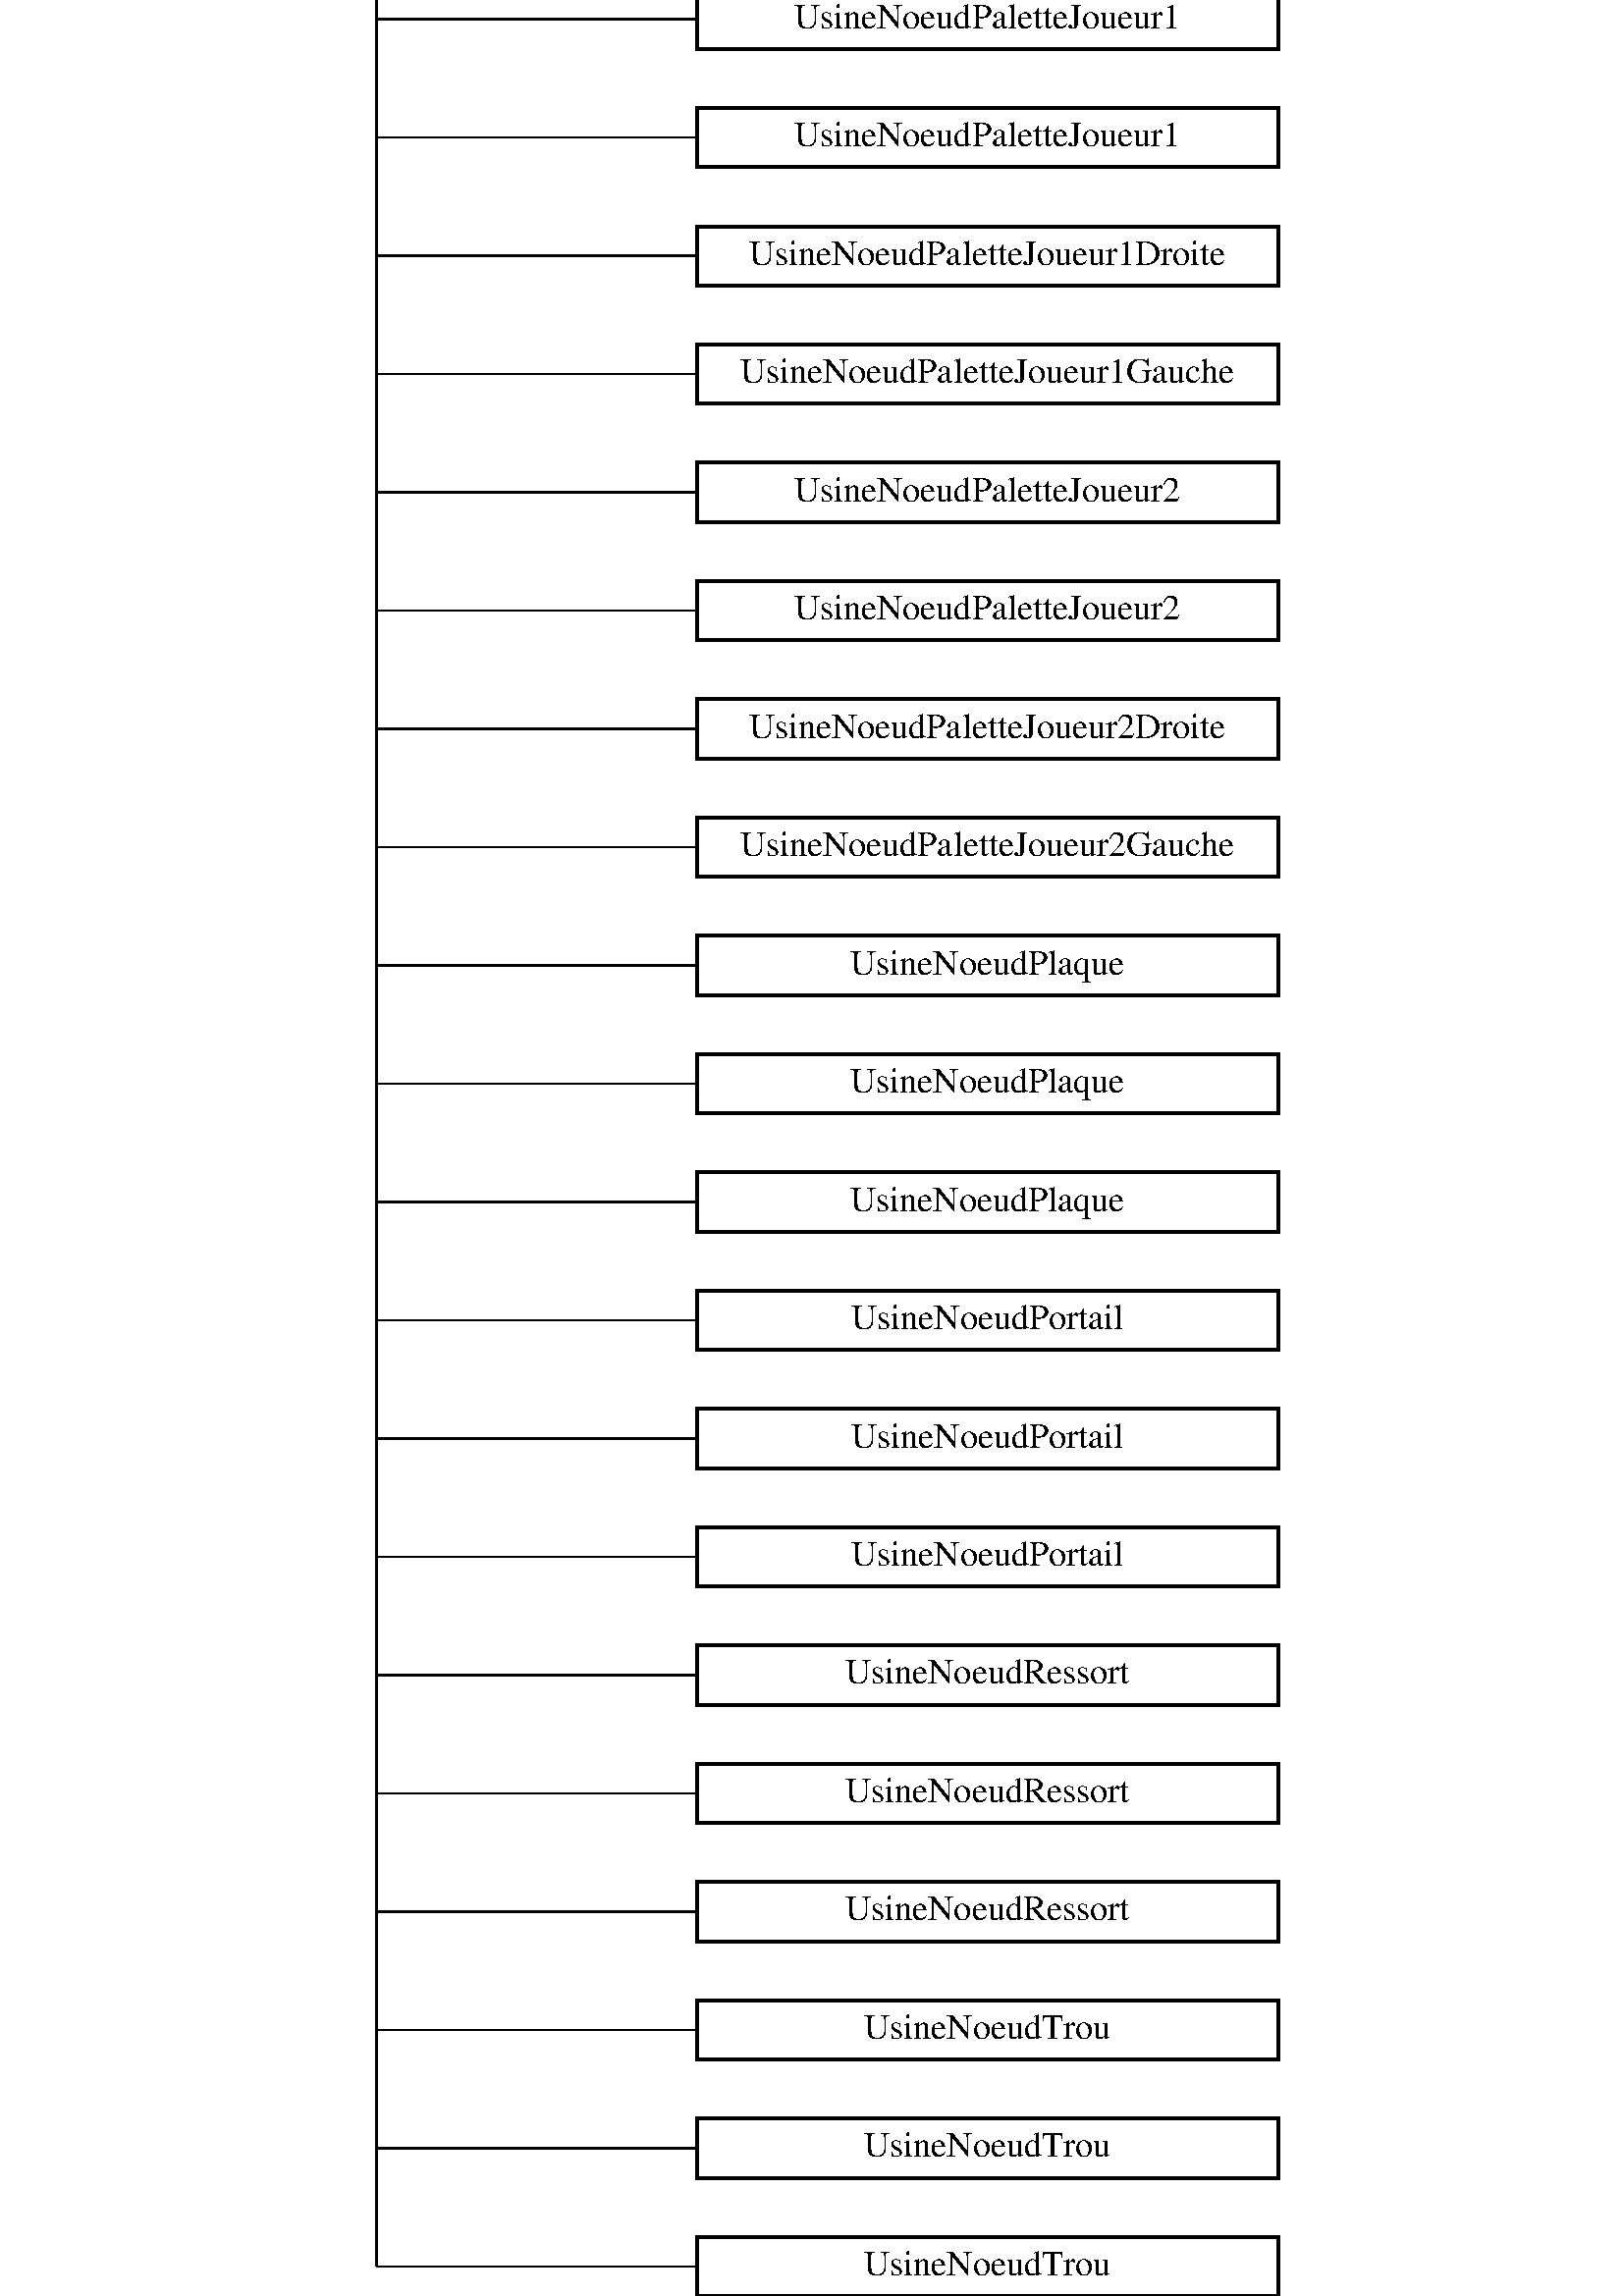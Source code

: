 %!PS-Adobe-2.0 EPSF-2.0
%Magnification: 1.00
%%Orientation: Portrait
%%BoundingBox: 0 0 500 1888.412
%%Pages: 0
%%BeginSetup
%%EndSetup
%%EndComments

% ----- variables -----

/boxwidth 0 def
/boxheight 40 def
/fontheight 24 def
/marginwidth 10 def
/distx 20 def
/disty 40 def
/boundaspect 0.265 def  % aspect ratio of the BoundingBox (width/height)
/boundx 500 def
/boundy boundx boundaspect div def
/xspacing 0 def
/yspacing 0 def
/rows 44 def
/cols 2 def
/scalefactor 0 def
/boxfont /Times-Roman findfont fontheight scalefont def

% ----- procedures -----

/dotted { [1 4] 0 setdash } def
/dashed { [5] 0 setdash } def
/solid  { [] 0 setdash } def

/max % result = MAX(arg1,arg2)
{
  /a exch def
  /b exch def
  a b gt {a} {b} ifelse
} def

/xoffset % result = MAX(0,(scalefactor-(boxwidth*cols+distx*(cols-1)))/2)
{
  0 scalefactor boxwidth cols mul distx cols 1 sub mul add sub 2 div max
} def

/cw % boxwidth = MAX(boxwidth, stringwidth(arg1))
{
  /str exch def
  /boxwidth boxwidth str stringwidth pop max def
} def

/box % draws a box with text `arg1' at grid pos (arg2,arg3)
{ gsave
  2 setlinewidth
  newpath
  exch xspacing mul xoffset add
  exch yspacing mul
  moveto
  boxwidth 0 rlineto 
  0 boxheight rlineto 
  boxwidth neg 0 rlineto 
  0 boxheight neg rlineto 
  closepath
  dup stringwidth pop neg boxwidth add 2 div
  boxheight fontheight 2 div sub 2 div
  rmoveto show stroke
  grestore
} def  

/mark
{ newpath
  exch xspacing mul xoffset add boxwidth add
  exch yspacing mul
  moveto
  0 boxheight 4 div rlineto
  boxheight neg 4 div boxheight neg 4 div rlineto
  closepath
  eofill
  stroke
} def

/arrow
{ newpath
  moveto
  3 -8 rlineto
  -6 0 rlineto
  3 8 rlineto
  closepath
  eofill
  stroke
} def

/out % draws an output connector for the block at (arg1,arg2)
{
  newpath
  exch xspacing mul xoffset add boxwidth 2 div add
  exch yspacing mul boxheight add
  /y exch def
  /x exch def
  x y moveto
  0 disty 2 div rlineto 
  stroke
  1 eq { x y disty 2 div add arrow } if
} def

/in % draws an input connector for the block at (arg1,arg2)
{
  newpath
  exch xspacing mul xoffset add boxwidth 2 div add
  exch yspacing mul disty 2 div sub
  /y exch def
  /x exch def
  x y moveto
  0 disty 2 div rlineto
  stroke
  1 eq { x y disty 2 div add arrow } if
} def

/hedge
{
  exch xspacing mul xoffset add boxwidth 2 div add
  exch yspacing mul boxheight 2 div sub
  /y exch def
  /x exch def
  newpath
  x y moveto
  boxwidth 2 div distx add 0 rlineto
  stroke
  1 eq
  { newpath x boxwidth 2 div distx add add y moveto
    -8 3 rlineto
    0 -6 rlineto
    8 3 rlineto
    closepath
    eofill
    stroke
  } if
} def

/vedge
{
  /ye exch def
  /ys exch def
  /xs exch def
  newpath
  xs xspacing mul xoffset add boxwidth 2 div add dup
  ys yspacing mul boxheight 2 div sub
  moveto
  ye yspacing mul boxheight 2 div sub
  lineto
  stroke
} def

/conn % connections the blocks from col `arg1' to `arg2' of row `arg3'
{
  /ys exch def
  /xe exch def
  /xs exch def
  newpath
  xs xspacing mul xoffset add boxwidth 2 div add
  ys yspacing mul disty 2 div sub
  moveto
  xspacing xe xs sub mul 0
  rlineto
  stroke
} def

% ----- main ------

boxfont setfont
1 boundaspect scale
(UsineNoeud) cw
(UsineNoeudAraignee) cw
(UsineNoeudAraignee) cw
(UsineNoeudAraignee) cw
(UsineNoeudBille) cw
(UsineNoeudButoirCirculaire) cw
(UsineNoeudButoirCirculaire) cw
(UsineNoeudButoirCirculaire) cw
(UsineNoeudButoirTriangulaire) cw
(UsineNoeudButoirTriangulaire) cw
(UsineNoeudButoirTriangulaireDroit) cw
(UsineNoeudButoirTriangulaireGauche) cw
(UsineNoeudCible) cw
(UsineNoeudCible) cw
(UsineNoeudCible) cw
(UsineNoeudConeCube) cw
(UsineNoeudConeCube) cw
(UsineNoeudConeCube) cw
(UsineNoeudGenerateurBille) cw
(UsineNoeudGenerateurBille) cw
(UsineNoeudGenerateurBille) cw
(UsineNoeudMur) cw
(UsineNoeudMur) cw
(UsineNoeudMur) cw
(UsineNoeudPaletteJoueur1) cw
(UsineNoeudPaletteJoueur1) cw
(UsineNoeudPaletteJoueur1Droite) cw
(UsineNoeudPaletteJoueur1Gauche) cw
(UsineNoeudPaletteJoueur2) cw
(UsineNoeudPaletteJoueur2) cw
(UsineNoeudPaletteJoueur2Droite) cw
(UsineNoeudPaletteJoueur2Gauche) cw
(UsineNoeudPlaque) cw
(UsineNoeudPlaque) cw
(UsineNoeudPlaque) cw
(UsineNoeudPortail) cw
(UsineNoeudPortail) cw
(UsineNoeudPortail) cw
(UsineNoeudRessort) cw
(UsineNoeudRessort) cw
(UsineNoeudRessort) cw
(UsineNoeudTrou) cw
(UsineNoeudTrou) cw
(UsineNoeudTrou) cw
/boxwidth boxwidth marginwidth 2 mul add def
/xspacing boxwidth distx add def
/yspacing boxheight disty add def
/scalefactor 
  boxwidth cols mul distx cols 1 sub mul add
  boxheight rows mul disty rows 1 sub mul add boundaspect mul 
  max def
boundx scalefactor div boundy scalefactor div scale

% ----- classes -----

 (UsineNoeud) 0.0 43.0 box
 (UsineNoeudAraignee) 1.0 42.0 box
 (UsineNoeudAraignee) 1.0 41.0 box
 (UsineNoeudAraignee) 1.0 40.0 box
 (UsineNoeudBille) 1.0 39.0 box
 (UsineNoeudButoirCirculaire) 1.0 38.0 box
 (UsineNoeudButoirCirculaire) 1.0 37.0 box
 (UsineNoeudButoirCirculaire) 1.0 36.0 box
 (UsineNoeudButoirTriangulaire) 1.0 35.0 box
 (UsineNoeudButoirTriangulaire) 1.0 34.0 box
 (UsineNoeudButoirTriangulaireDroit) 1.0 33.0 box
 (UsineNoeudButoirTriangulaireGauche) 1.0 32.0 box
 (UsineNoeudCible) 1.0 31.0 box
 (UsineNoeudCible) 1.0 30.0 box
 (UsineNoeudCible) 1.0 29.0 box
 (UsineNoeudConeCube) 1.0 28.0 box
 (UsineNoeudConeCube) 1.0 27.0 box
 (UsineNoeudConeCube) 1.0 26.0 box
 (UsineNoeudGenerateurBille) 1.0 25.0 box
 (UsineNoeudGenerateurBille) 1.0 24.0 box
 (UsineNoeudGenerateurBille) 1.0 23.0 box
 (UsineNoeudMur) 1.0 22.0 box
 (UsineNoeudMur) 1.0 21.0 box
 (UsineNoeudMur) 1.0 20.0 box
 (UsineNoeudPaletteJoueur1) 1.0 19.0 box
 (UsineNoeudPaletteJoueur1) 1.0 18.0 box
 (UsineNoeudPaletteJoueur1Droite) 1.0 17.0 box
 (UsineNoeudPaletteJoueur1Gauche) 1.0 16.0 box
 (UsineNoeudPaletteJoueur2) 1.0 15.0 box
 (UsineNoeudPaletteJoueur2) 1.0 14.0 box
 (UsineNoeudPaletteJoueur2Droite) 1.0 13.0 box
 (UsineNoeudPaletteJoueur2Gauche) 1.0 12.0 box
 (UsineNoeudPlaque) 1.0 11.0 box
 (UsineNoeudPlaque) 1.0 10.0 box
 (UsineNoeudPlaque) 1.0 9.0 box
 (UsineNoeudPortail) 1.0 8.0 box
 (UsineNoeudPortail) 1.0 7.0 box
 (UsineNoeudPortail) 1.0 6.0 box
 (UsineNoeudRessort) 1.0 5.0 box
 (UsineNoeudRessort) 1.0 4.0 box
 (UsineNoeudRessort) 1.0 3.0 box
 (UsineNoeudTrou) 1.0 2.0 box
 (UsineNoeudTrou) 1.0 1.0 box
 (UsineNoeudTrou) 1.0 0.0 box

% ----- relations -----

solid
1 0.0 42.25 out
solid
0 0.0 42.5 hedge
solid
0 0.0 41.5 hedge
solid
0 0.0 40.5 hedge
solid
0 0.0 39.5 hedge
solid
0 0.0 38.5 hedge
solid
0 0.0 37.5 hedge
solid
0 0.0 36.5 hedge
solid
0 0.0 35.5 hedge
solid
0 0.0 34.5 hedge
solid
0 0.0 33.5 hedge
solid
0 0.0 32.5 hedge
solid
0 0.0 31.5 hedge
solid
0 0.0 30.5 hedge
solid
0 0.0 29.5 hedge
solid
0 0.0 28.5 hedge
solid
0 0.0 27.5 hedge
solid
0 0.0 26.5 hedge
solid
0 0.0 25.5 hedge
solid
0 0.0 24.5 hedge
solid
0 0.0 23.5 hedge
solid
0 0.0 22.5 hedge
solid
0 0.0 21.5 hedge
solid
0 0.0 20.5 hedge
solid
0 0.0 19.5 hedge
solid
0 0.0 18.5 hedge
solid
0 0.0 17.5 hedge
solid
0 0.0 16.5 hedge
solid
0 0.0 15.5 hedge
solid
0 0.0 14.5 hedge
solid
0 0.0 13.5 hedge
solid
0 0.0 12.5 hedge
solid
0 0.0 11.5 hedge
solid
0 0.0 10.5 hedge
solid
0 0.0 9.5 hedge
solid
0 0.0 8.5 hedge
solid
0 0.0 7.5 hedge
solid
0 0.0 6.5 hedge
solid
0 0.0 5.5 hedge
solid
0 0.0 4.5 hedge
solid
0 0.0 3.5 hedge
solid
0 0.0 2.5 hedge
solid
0 0.0 1.5 hedge
solid
0 0.0 0.5 hedge
solid
0.0 43.0 0.5 vedge
